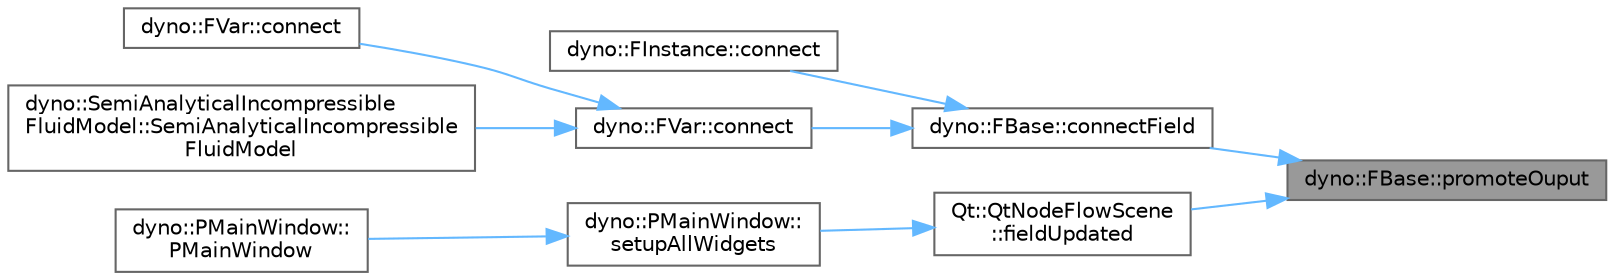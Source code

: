 digraph "dyno::FBase::promoteOuput"
{
 // LATEX_PDF_SIZE
  bgcolor="transparent";
  edge [fontname=Helvetica,fontsize=10,labelfontname=Helvetica,labelfontsize=10];
  node [fontname=Helvetica,fontsize=10,shape=box,height=0.2,width=0.4];
  rankdir="RL";
  Node1 [id="Node000001",label="dyno::FBase::promoteOuput",height=0.2,width=0.4,color="gray40", fillcolor="grey60", style="filled", fontcolor="black",tooltip="Display a state field as an ouput field."];
  Node1 -> Node2 [id="edge1_Node000001_Node000002",dir="back",color="steelblue1",style="solid",tooltip=" "];
  Node2 [id="Node000002",label="dyno::FBase::connectField",height=0.2,width=0.4,color="grey40", fillcolor="white", style="filled",URL="$classdyno_1_1_f_base.html#ae334c412a9fa8cba358216db8910e99c",tooltip=" "];
  Node2 -> Node3 [id="edge2_Node000002_Node000003",dir="back",color="steelblue1",style="solid",tooltip=" "];
  Node3 [id="Node000003",label="dyno::FInstance::connect",height=0.2,width=0.4,color="grey40", fillcolor="white", style="filled",URL="$classdyno_1_1_f_instance.html#a6ff7b36f7dc71995e423de83ec42d24a",tooltip=" "];
  Node2 -> Node4 [id="edge3_Node000002_Node000004",dir="back",color="steelblue1",style="solid",tooltip=" "];
  Node4 [id="Node000004",label="dyno::FVar::connect",height=0.2,width=0.4,color="grey40", fillcolor="white", style="filled",URL="$classdyno_1_1_f_var.html#aa40e7974551ba757c42c2ed0a11cb540",tooltip=" "];
  Node4 -> Node5 [id="edge4_Node000004_Node000005",dir="back",color="steelblue1",style="solid",tooltip=" "];
  Node5 [id="Node000005",label="dyno::FVar::connect",height=0.2,width=0.4,color="grey40", fillcolor="white", style="filled",URL="$classdyno_1_1_f_var.html#a05920820e310da5b43e737f23cdf8066",tooltip=" "];
  Node4 -> Node6 [id="edge5_Node000004_Node000006",dir="back",color="steelblue1",style="solid",tooltip=" "];
  Node6 [id="Node000006",label="dyno::SemiAnalyticalIncompressible\lFluidModel::SemiAnalyticalIncompressible\lFluidModel",height=0.2,width=0.4,color="grey40", fillcolor="white", style="filled",URL="$classdyno_1_1_semi_analytical_incompressible_fluid_model.html#afff82c227757565e3cf80e09869e7213",tooltip=" "];
  Node1 -> Node7 [id="edge6_Node000001_Node000007",dir="back",color="steelblue1",style="solid",tooltip=" "];
  Node7 [id="Node000007",label="Qt::QtNodeFlowScene\l::fieldUpdated",height=0.2,width=0.4,color="grey40", fillcolor="white", style="filled",URL="$class_qt_1_1_qt_node_flow_scene.html#ae706c22e0e9f25428ef70bf3177767f2",tooltip=" "];
  Node7 -> Node8 [id="edge7_Node000007_Node000008",dir="back",color="steelblue1",style="solid",tooltip=" "];
  Node8 [id="Node000008",label="dyno::PMainWindow::\lsetupAllWidgets",height=0.2,width=0.4,color="grey40", fillcolor="white", style="filled",URL="$classdyno_1_1_p_main_window.html#ae6cab3b2d7262f7c6e8d0db355151c18",tooltip=" "];
  Node8 -> Node9 [id="edge8_Node000008_Node000009",dir="back",color="steelblue1",style="solid",tooltip=" "];
  Node9 [id="Node000009",label="dyno::PMainWindow::\lPMainWindow",height=0.2,width=0.4,color="grey40", fillcolor="white", style="filled",URL="$classdyno_1_1_p_main_window.html#a55a1afe7cc3865eb78d59d769ac2d13a",tooltip=" "];
}
